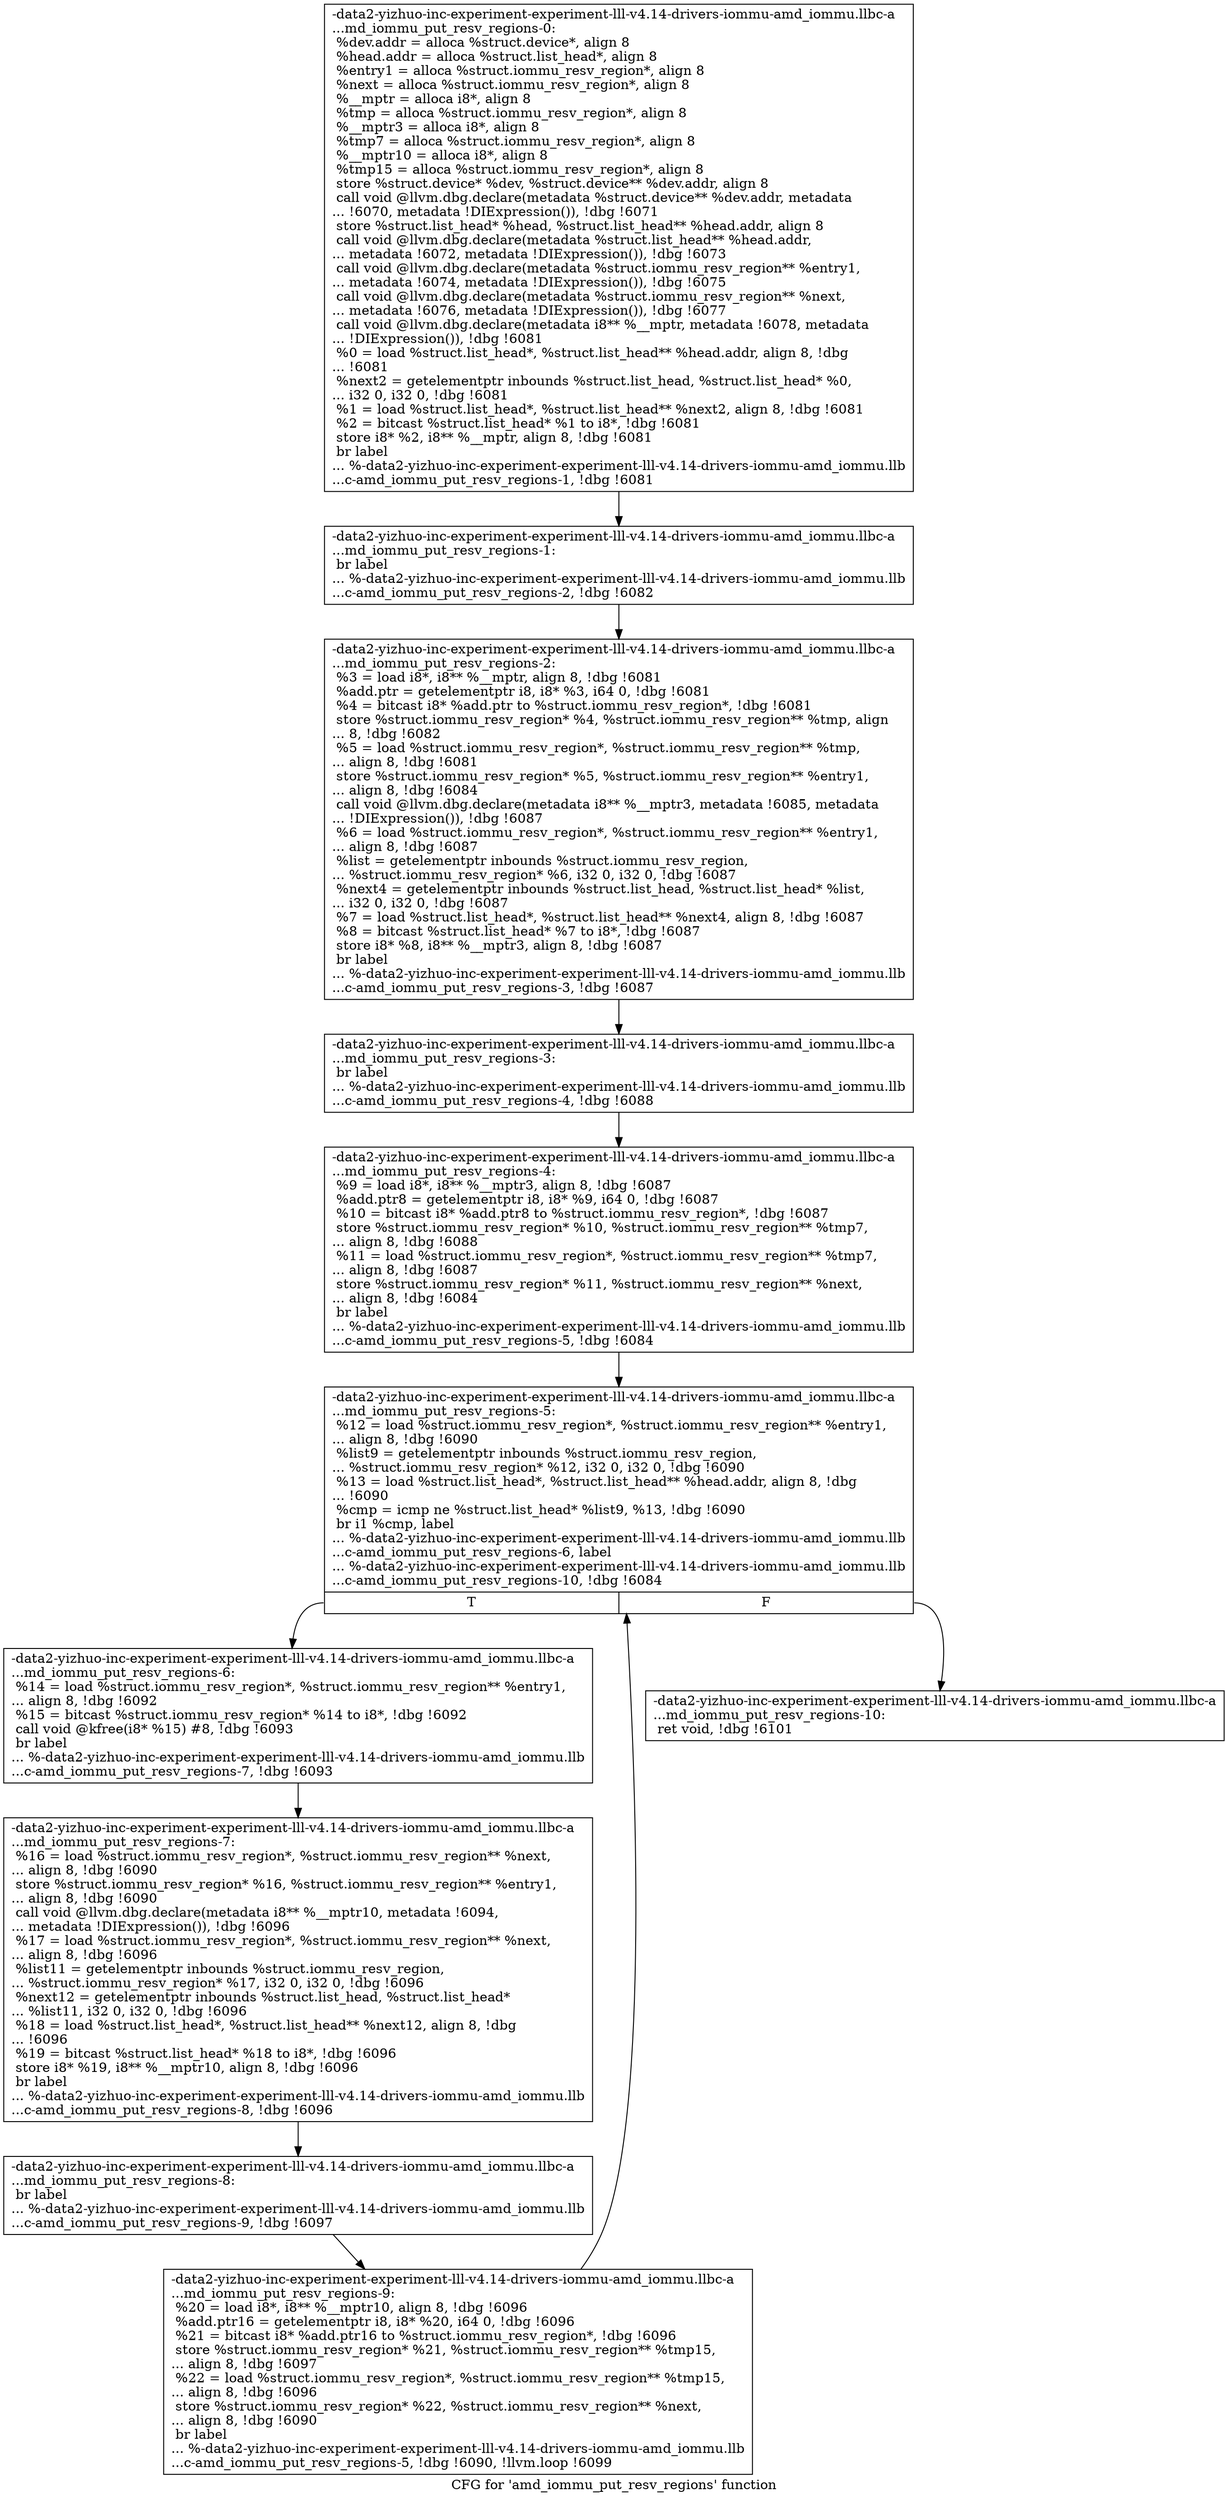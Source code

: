 digraph "CFG for 'amd_iommu_put_resv_regions' function" {
	label="CFG for 'amd_iommu_put_resv_regions' function";

	Node0x561b94691840 [shape=record,label="{-data2-yizhuo-inc-experiment-experiment-lll-v4.14-drivers-iommu-amd_iommu.llbc-a\l...md_iommu_put_resv_regions-0:\l  %dev.addr = alloca %struct.device*, align 8\l  %head.addr = alloca %struct.list_head*, align 8\l  %entry1 = alloca %struct.iommu_resv_region*, align 8\l  %next = alloca %struct.iommu_resv_region*, align 8\l  %__mptr = alloca i8*, align 8\l  %tmp = alloca %struct.iommu_resv_region*, align 8\l  %__mptr3 = alloca i8*, align 8\l  %tmp7 = alloca %struct.iommu_resv_region*, align 8\l  %__mptr10 = alloca i8*, align 8\l  %tmp15 = alloca %struct.iommu_resv_region*, align 8\l  store %struct.device* %dev, %struct.device** %dev.addr, align 8\l  call void @llvm.dbg.declare(metadata %struct.device** %dev.addr, metadata\l... !6070, metadata !DIExpression()), !dbg !6071\l  store %struct.list_head* %head, %struct.list_head** %head.addr, align 8\l  call void @llvm.dbg.declare(metadata %struct.list_head** %head.addr,\l... metadata !6072, metadata !DIExpression()), !dbg !6073\l  call void @llvm.dbg.declare(metadata %struct.iommu_resv_region** %entry1,\l... metadata !6074, metadata !DIExpression()), !dbg !6075\l  call void @llvm.dbg.declare(metadata %struct.iommu_resv_region** %next,\l... metadata !6076, metadata !DIExpression()), !dbg !6077\l  call void @llvm.dbg.declare(metadata i8** %__mptr, metadata !6078, metadata\l... !DIExpression()), !dbg !6081\l  %0 = load %struct.list_head*, %struct.list_head** %head.addr, align 8, !dbg\l... !6081\l  %next2 = getelementptr inbounds %struct.list_head, %struct.list_head* %0,\l... i32 0, i32 0, !dbg !6081\l  %1 = load %struct.list_head*, %struct.list_head** %next2, align 8, !dbg !6081\l  %2 = bitcast %struct.list_head* %1 to i8*, !dbg !6081\l  store i8* %2, i8** %__mptr, align 8, !dbg !6081\l  br label\l... %-data2-yizhuo-inc-experiment-experiment-lll-v4.14-drivers-iommu-amd_iommu.llb\l...c-amd_iommu_put_resv_regions-1, !dbg !6081\l}"];
	Node0x561b94691840 -> Node0x561b9469a190;
	Node0x561b9469a190 [shape=record,label="{-data2-yizhuo-inc-experiment-experiment-lll-v4.14-drivers-iommu-amd_iommu.llbc-a\l...md_iommu_put_resv_regions-1: \l  br label\l... %-data2-yizhuo-inc-experiment-experiment-lll-v4.14-drivers-iommu-amd_iommu.llb\l...c-amd_iommu_put_resv_regions-2, !dbg !6082\l}"];
	Node0x561b9469a190 -> Node0x561b9469a1e0;
	Node0x561b9469a1e0 [shape=record,label="{-data2-yizhuo-inc-experiment-experiment-lll-v4.14-drivers-iommu-amd_iommu.llbc-a\l...md_iommu_put_resv_regions-2: \l  %3 = load i8*, i8** %__mptr, align 8, !dbg !6081\l  %add.ptr = getelementptr i8, i8* %3, i64 0, !dbg !6081\l  %4 = bitcast i8* %add.ptr to %struct.iommu_resv_region*, !dbg !6081\l  store %struct.iommu_resv_region* %4, %struct.iommu_resv_region** %tmp, align\l... 8, !dbg !6082\l  %5 = load %struct.iommu_resv_region*, %struct.iommu_resv_region** %tmp,\l... align 8, !dbg !6081\l  store %struct.iommu_resv_region* %5, %struct.iommu_resv_region** %entry1,\l... align 8, !dbg !6084\l  call void @llvm.dbg.declare(metadata i8** %__mptr3, metadata !6085, metadata\l... !DIExpression()), !dbg !6087\l  %6 = load %struct.iommu_resv_region*, %struct.iommu_resv_region** %entry1,\l... align 8, !dbg !6087\l  %list = getelementptr inbounds %struct.iommu_resv_region,\l... %struct.iommu_resv_region* %6, i32 0, i32 0, !dbg !6087\l  %next4 = getelementptr inbounds %struct.list_head, %struct.list_head* %list,\l... i32 0, i32 0, !dbg !6087\l  %7 = load %struct.list_head*, %struct.list_head** %next4, align 8, !dbg !6087\l  %8 = bitcast %struct.list_head* %7 to i8*, !dbg !6087\l  store i8* %8, i8** %__mptr3, align 8, !dbg !6087\l  br label\l... %-data2-yizhuo-inc-experiment-experiment-lll-v4.14-drivers-iommu-amd_iommu.llb\l...c-amd_iommu_put_resv_regions-3, !dbg !6087\l}"];
	Node0x561b9469a1e0 -> Node0x561b9469a230;
	Node0x561b9469a230 [shape=record,label="{-data2-yizhuo-inc-experiment-experiment-lll-v4.14-drivers-iommu-amd_iommu.llbc-a\l...md_iommu_put_resv_regions-3: \l  br label\l... %-data2-yizhuo-inc-experiment-experiment-lll-v4.14-drivers-iommu-amd_iommu.llb\l...c-amd_iommu_put_resv_regions-4, !dbg !6088\l}"];
	Node0x561b9469a230 -> Node0x561b9469a280;
	Node0x561b9469a280 [shape=record,label="{-data2-yizhuo-inc-experiment-experiment-lll-v4.14-drivers-iommu-amd_iommu.llbc-a\l...md_iommu_put_resv_regions-4: \l  %9 = load i8*, i8** %__mptr3, align 8, !dbg !6087\l  %add.ptr8 = getelementptr i8, i8* %9, i64 0, !dbg !6087\l  %10 = bitcast i8* %add.ptr8 to %struct.iommu_resv_region*, !dbg !6087\l  store %struct.iommu_resv_region* %10, %struct.iommu_resv_region** %tmp7,\l... align 8, !dbg !6088\l  %11 = load %struct.iommu_resv_region*, %struct.iommu_resv_region** %tmp7,\l... align 8, !dbg !6087\l  store %struct.iommu_resv_region* %11, %struct.iommu_resv_region** %next,\l... align 8, !dbg !6084\l  br label\l... %-data2-yizhuo-inc-experiment-experiment-lll-v4.14-drivers-iommu-amd_iommu.llb\l...c-amd_iommu_put_resv_regions-5, !dbg !6084\l}"];
	Node0x561b9469a280 -> Node0x561b9469a2d0;
	Node0x561b9469a2d0 [shape=record,label="{-data2-yizhuo-inc-experiment-experiment-lll-v4.14-drivers-iommu-amd_iommu.llbc-a\l...md_iommu_put_resv_regions-5: \l  %12 = load %struct.iommu_resv_region*, %struct.iommu_resv_region** %entry1,\l... align 8, !dbg !6090\l  %list9 = getelementptr inbounds %struct.iommu_resv_region,\l... %struct.iommu_resv_region* %12, i32 0, i32 0, !dbg !6090\l  %13 = load %struct.list_head*, %struct.list_head** %head.addr, align 8, !dbg\l... !6090\l  %cmp = icmp ne %struct.list_head* %list9, %13, !dbg !6090\l  br i1 %cmp, label\l... %-data2-yizhuo-inc-experiment-experiment-lll-v4.14-drivers-iommu-amd_iommu.llb\l...c-amd_iommu_put_resv_regions-6, label\l... %-data2-yizhuo-inc-experiment-experiment-lll-v4.14-drivers-iommu-amd_iommu.llb\l...c-amd_iommu_put_resv_regions-10, !dbg !6084\l|{<s0>T|<s1>F}}"];
	Node0x561b9469a2d0:s0 -> Node0x561b9469a320;
	Node0x561b9469a2d0:s1 -> Node0x561b9469a460;
	Node0x561b9469a320 [shape=record,label="{-data2-yizhuo-inc-experiment-experiment-lll-v4.14-drivers-iommu-amd_iommu.llbc-a\l...md_iommu_put_resv_regions-6: \l  %14 = load %struct.iommu_resv_region*, %struct.iommu_resv_region** %entry1,\l... align 8, !dbg !6092\l  %15 = bitcast %struct.iommu_resv_region* %14 to i8*, !dbg !6092\l  call void @kfree(i8* %15) #8, !dbg !6093\l  br label\l... %-data2-yizhuo-inc-experiment-experiment-lll-v4.14-drivers-iommu-amd_iommu.llb\l...c-amd_iommu_put_resv_regions-7, !dbg !6093\l}"];
	Node0x561b9469a320 -> Node0x561b9469a370;
	Node0x561b9469a370 [shape=record,label="{-data2-yizhuo-inc-experiment-experiment-lll-v4.14-drivers-iommu-amd_iommu.llbc-a\l...md_iommu_put_resv_regions-7: \l  %16 = load %struct.iommu_resv_region*, %struct.iommu_resv_region** %next,\l... align 8, !dbg !6090\l  store %struct.iommu_resv_region* %16, %struct.iommu_resv_region** %entry1,\l... align 8, !dbg !6090\l  call void @llvm.dbg.declare(metadata i8** %__mptr10, metadata !6094,\l... metadata !DIExpression()), !dbg !6096\l  %17 = load %struct.iommu_resv_region*, %struct.iommu_resv_region** %next,\l... align 8, !dbg !6096\l  %list11 = getelementptr inbounds %struct.iommu_resv_region,\l... %struct.iommu_resv_region* %17, i32 0, i32 0, !dbg !6096\l  %next12 = getelementptr inbounds %struct.list_head, %struct.list_head*\l... %list11, i32 0, i32 0, !dbg !6096\l  %18 = load %struct.list_head*, %struct.list_head** %next12, align 8, !dbg\l... !6096\l  %19 = bitcast %struct.list_head* %18 to i8*, !dbg !6096\l  store i8* %19, i8** %__mptr10, align 8, !dbg !6096\l  br label\l... %-data2-yizhuo-inc-experiment-experiment-lll-v4.14-drivers-iommu-amd_iommu.llb\l...c-amd_iommu_put_resv_regions-8, !dbg !6096\l}"];
	Node0x561b9469a370 -> Node0x561b9469a3c0;
	Node0x561b9469a3c0 [shape=record,label="{-data2-yizhuo-inc-experiment-experiment-lll-v4.14-drivers-iommu-amd_iommu.llbc-a\l...md_iommu_put_resv_regions-8: \l  br label\l... %-data2-yizhuo-inc-experiment-experiment-lll-v4.14-drivers-iommu-amd_iommu.llb\l...c-amd_iommu_put_resv_regions-9, !dbg !6097\l}"];
	Node0x561b9469a3c0 -> Node0x561b9469a410;
	Node0x561b9469a410 [shape=record,label="{-data2-yizhuo-inc-experiment-experiment-lll-v4.14-drivers-iommu-amd_iommu.llbc-a\l...md_iommu_put_resv_regions-9: \l  %20 = load i8*, i8** %__mptr10, align 8, !dbg !6096\l  %add.ptr16 = getelementptr i8, i8* %20, i64 0, !dbg !6096\l  %21 = bitcast i8* %add.ptr16 to %struct.iommu_resv_region*, !dbg !6096\l  store %struct.iommu_resv_region* %21, %struct.iommu_resv_region** %tmp15,\l... align 8, !dbg !6097\l  %22 = load %struct.iommu_resv_region*, %struct.iommu_resv_region** %tmp15,\l... align 8, !dbg !6096\l  store %struct.iommu_resv_region* %22, %struct.iommu_resv_region** %next,\l... align 8, !dbg !6090\l  br label\l... %-data2-yizhuo-inc-experiment-experiment-lll-v4.14-drivers-iommu-amd_iommu.llb\l...c-amd_iommu_put_resv_regions-5, !dbg !6090, !llvm.loop !6099\l}"];
	Node0x561b9469a410 -> Node0x561b9469a2d0;
	Node0x561b9469a460 [shape=record,label="{-data2-yizhuo-inc-experiment-experiment-lll-v4.14-drivers-iommu-amd_iommu.llbc-a\l...md_iommu_put_resv_regions-10: \l  ret void, !dbg !6101\l}"];
}
